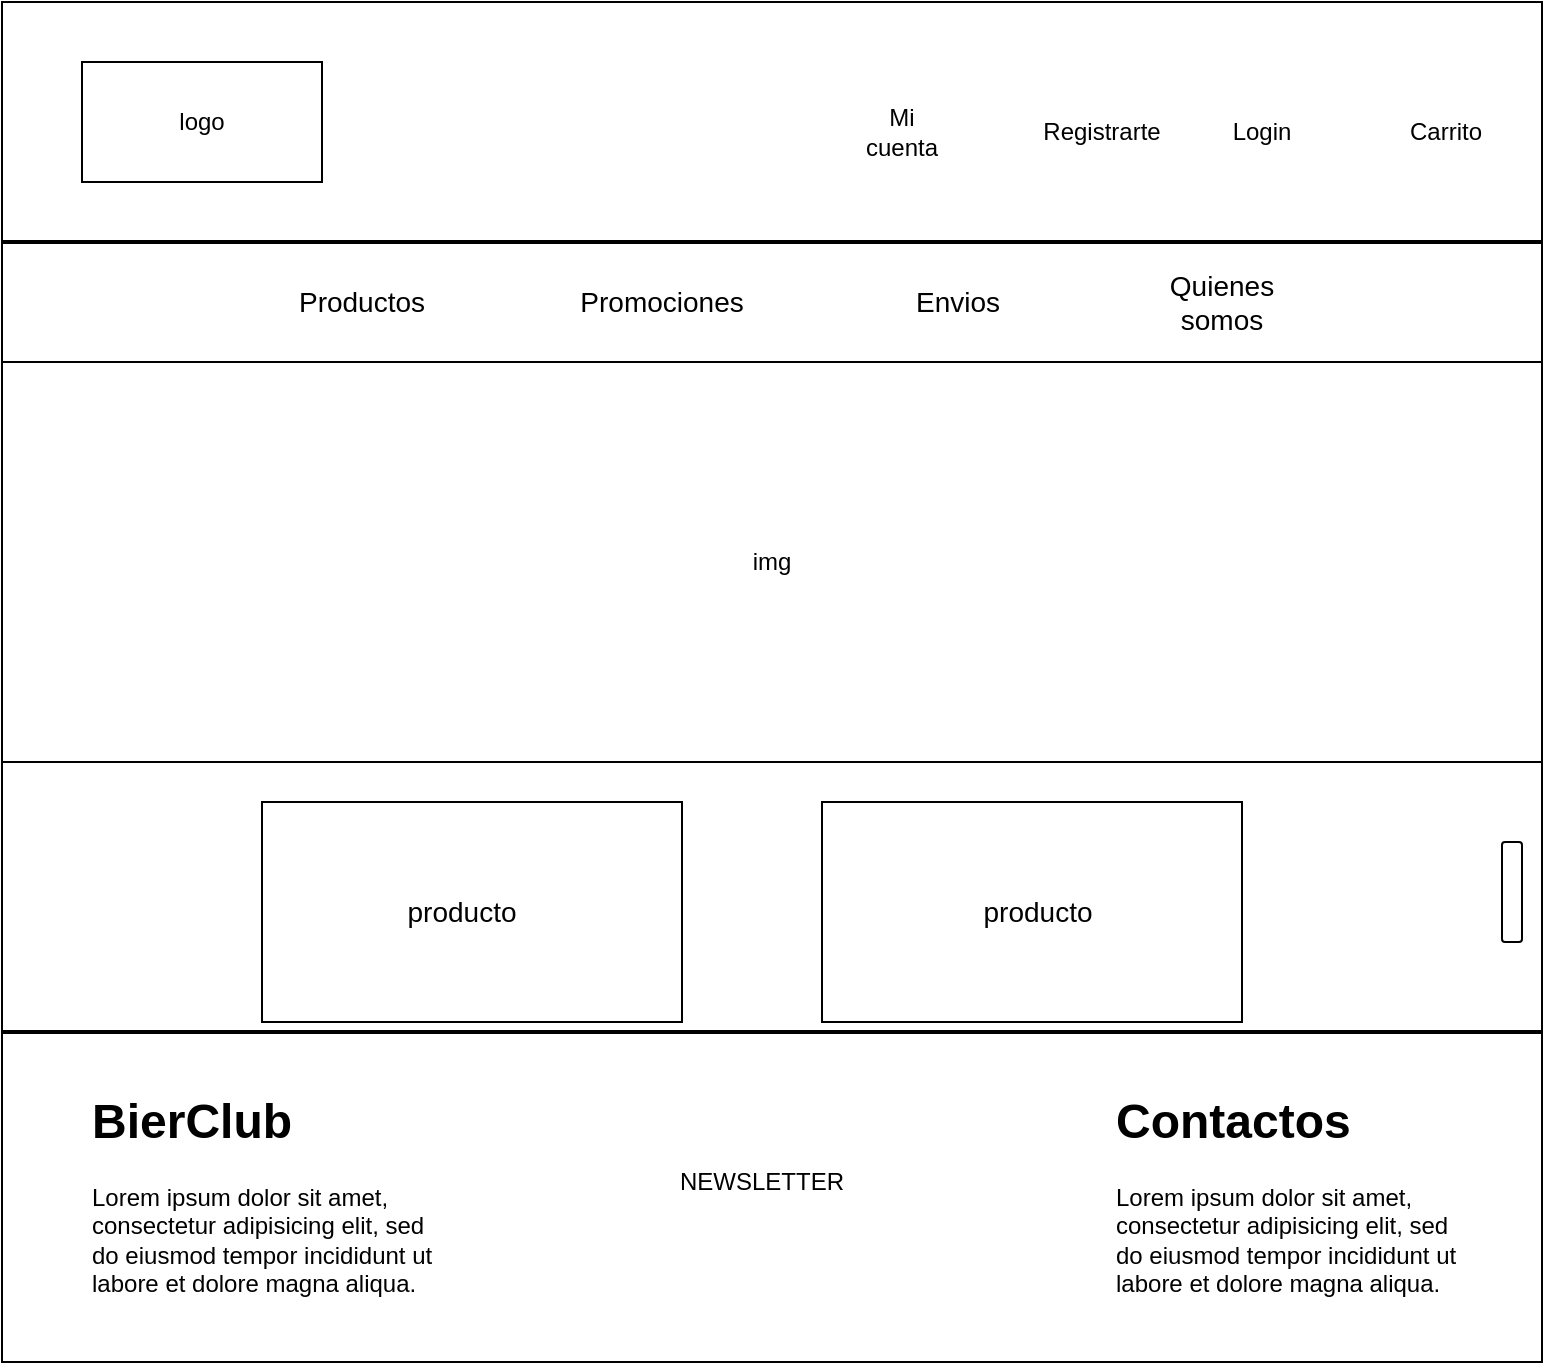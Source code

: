 <mxfile version="13.7.3" type="github" pages="3">
  <diagram id="8xFWuWoWZXZODXvIvCIx" name="Page-1">
    <mxGraphModel dx="2012" dy="635" grid="1" gridSize="10" guides="1" tooltips="1" connect="1" arrows="1" fold="1" page="1" pageScale="1" pageWidth="827" pageHeight="1169" math="0" shadow="0">
      <root>
        <mxCell id="0" />
        <mxCell id="1" parent="0" />
        <mxCell id="pUsugu5z9x-mIwL4RdqN-23" value="" style="rounded=0;whiteSpace=wrap;html=1;" vertex="1" parent="1">
          <mxGeometry x="-720" y="80" width="770" height="680" as="geometry" />
        </mxCell>
        <mxCell id="pUsugu5z9x-mIwL4RdqN-2" value="" style="rounded=0;whiteSpace=wrap;html=1;" vertex="1" parent="1">
          <mxGeometry x="-680" y="110" width="120" height="60" as="geometry" />
        </mxCell>
        <mxCell id="pUsugu5z9x-mIwL4RdqN-3" value="logo" style="text;html=1;strokeColor=none;fillColor=none;align=center;verticalAlign=middle;whiteSpace=wrap;rounded=0;" vertex="1" parent="1">
          <mxGeometry x="-655" y="122.5" width="70" height="35" as="geometry" />
        </mxCell>
        <mxCell id="pUsugu5z9x-mIwL4RdqN-5" value="Registrarte" style="text;html=1;strokeColor=none;fillColor=none;align=center;verticalAlign=middle;whiteSpace=wrap;rounded=0;" vertex="1" parent="1">
          <mxGeometry x="-190" y="135" width="40" height="20" as="geometry" />
        </mxCell>
        <mxCell id="pUsugu5z9x-mIwL4RdqN-6" value="Login" style="text;html=1;strokeColor=none;fillColor=none;align=center;verticalAlign=middle;whiteSpace=wrap;rounded=0;" vertex="1" parent="1">
          <mxGeometry x="-110" y="135" width="40" height="20" as="geometry" />
        </mxCell>
        <mxCell id="pUsugu5z9x-mIwL4RdqN-8" value="Mi cuenta" style="text;html=1;strokeColor=none;fillColor=none;align=center;verticalAlign=middle;whiteSpace=wrap;rounded=0;" vertex="1" parent="1">
          <mxGeometry x="-290" y="135" width="40" height="20" as="geometry" />
        </mxCell>
        <mxCell id="pUsugu5z9x-mIwL4RdqN-9" value="Carrito" style="text;html=1;strokeColor=none;fillColor=none;align=center;verticalAlign=middle;whiteSpace=wrap;rounded=0;" vertex="1" parent="1">
          <mxGeometry x="-18" y="135" width="40" height="20" as="geometry" />
        </mxCell>
        <mxCell id="pUsugu5z9x-mIwL4RdqN-13" value="" style="rounded=0;whiteSpace=wrap;html=1;" vertex="1" parent="1">
          <mxGeometry x="-720" y="260" width="770" height="200" as="geometry" />
        </mxCell>
        <mxCell id="pUsugu5z9x-mIwL4RdqN-17" value="&lt;h1&gt;BierClub&lt;/h1&gt;&lt;p&gt;Lorem ipsum dolor sit amet, consectetur adipisicing elit, sed do eiusmod tempor incididunt ut labore et dolore magna aliqua.&lt;/p&gt;" style="text;html=1;strokeColor=none;fillColor=none;spacing=5;spacingTop=-20;whiteSpace=wrap;overflow=hidden;rounded=0;" vertex="1" parent="1">
          <mxGeometry x="-680" y="620" width="190" height="120" as="geometry" />
        </mxCell>
        <mxCell id="pUsugu5z9x-mIwL4RdqN-18" value="NEWSLETTER" style="text;html=1;strokeColor=none;fillColor=none;align=center;verticalAlign=middle;whiteSpace=wrap;rounded=0;" vertex="1" parent="1">
          <mxGeometry x="-360" y="660" width="40" height="20" as="geometry" />
        </mxCell>
        <mxCell id="pUsugu5z9x-mIwL4RdqN-19" value="&lt;h1&gt;Contactos&lt;/h1&gt;&lt;p&gt;Lorem ipsum dolor sit amet, consectetur adipisicing elit, sed do eiusmod tempor incididunt ut labore et dolore magna aliqua.&lt;/p&gt;" style="text;html=1;strokeColor=none;fillColor=none;spacing=5;spacingTop=-20;whiteSpace=wrap;overflow=hidden;rounded=0;" vertex="1" parent="1">
          <mxGeometry x="-168" y="620" width="190" height="120" as="geometry" />
        </mxCell>
        <mxCell id="pUsugu5z9x-mIwL4RdqN-34" value="" style="line;strokeWidth=2;html=1;" vertex="1" parent="1">
          <mxGeometry x="-720" y="195" width="770" height="10" as="geometry" />
        </mxCell>
        <mxCell id="pUsugu5z9x-mIwL4RdqN-35" value="img" style="text;html=1;strokeColor=none;fillColor=none;align=center;verticalAlign=middle;whiteSpace=wrap;rounded=0;" vertex="1" parent="1">
          <mxGeometry x="-355" y="350" width="40" height="20" as="geometry" />
        </mxCell>
        <mxCell id="pUsugu5z9x-mIwL4RdqN-7" value="Productos" style="text;html=1;strokeColor=none;fillColor=none;align=center;verticalAlign=middle;whiteSpace=wrap;rounded=0;fontSize=14;" vertex="1" parent="1">
          <mxGeometry x="-560" y="220" width="40" height="20" as="geometry" />
        </mxCell>
        <mxCell id="pUsugu5z9x-mIwL4RdqN-10" value="Promociones" style="text;html=1;strokeColor=none;fillColor=none;align=center;verticalAlign=middle;whiteSpace=wrap;rounded=0;fontSize=14;" vertex="1" parent="1">
          <mxGeometry x="-410" y="220" width="40" height="20" as="geometry" />
        </mxCell>
        <mxCell id="pUsugu5z9x-mIwL4RdqN-11" value="Envios" style="text;html=1;strokeColor=none;fillColor=none;align=center;verticalAlign=middle;whiteSpace=wrap;rounded=0;fontSize=14;" vertex="1" parent="1">
          <mxGeometry x="-262" y="220" width="40" height="20" as="geometry" />
        </mxCell>
        <mxCell id="pUsugu5z9x-mIwL4RdqN-16" value="Quienes somos" style="text;html=1;strokeColor=none;fillColor=none;align=center;verticalAlign=middle;whiteSpace=wrap;rounded=0;fontSize=14;" vertex="1" parent="1">
          <mxGeometry x="-130" y="220" width="40" height="20" as="geometry" />
        </mxCell>
        <mxCell id="pUsugu5z9x-mIwL4RdqN-37" value="" style="line;strokeWidth=2;html=1;fontSize=14;" vertex="1" parent="1">
          <mxGeometry x="-720" y="590" width="770" height="10" as="geometry" />
        </mxCell>
        <mxCell id="pUsugu5z9x-mIwL4RdqN-40" value="" style="rounded=0;whiteSpace=wrap;html=1;fontSize=14;" vertex="1" parent="1">
          <mxGeometry x="-590" y="480" width="210" height="110" as="geometry" />
        </mxCell>
        <mxCell id="pUsugu5z9x-mIwL4RdqN-42" value="" style="rounded=0;whiteSpace=wrap;html=1;fontSize=14;" vertex="1" parent="1">
          <mxGeometry x="-310" y="480" width="210" height="110" as="geometry" />
        </mxCell>
        <mxCell id="pUsugu5z9x-mIwL4RdqN-43" value="producto" style="text;html=1;strokeColor=none;fillColor=none;align=center;verticalAlign=middle;whiteSpace=wrap;rounded=0;fontSize=14;" vertex="1" parent="1">
          <mxGeometry x="-222" y="525" width="40" height="20" as="geometry" />
        </mxCell>
        <mxCell id="pUsugu5z9x-mIwL4RdqN-44" value="producto" style="text;html=1;strokeColor=none;fillColor=none;align=center;verticalAlign=middle;whiteSpace=wrap;rounded=0;fontSize=14;" vertex="1" parent="1">
          <mxGeometry x="-510" y="525" width="40" height="20" as="geometry" />
        </mxCell>
        <mxCell id="WCyBkkeFmcTxQVkQnolJ-1" value="" style="rounded=1;whiteSpace=wrap;html=1;fontSize=14;" vertex="1" parent="1">
          <mxGeometry x="30" y="500" width="10" height="50" as="geometry" />
        </mxCell>
      </root>
    </mxGraphModel>
  </diagram>
  <diagram id="7aRPQQMCwWmVL5ilQcdY" name="Page-2">
    <mxGraphModel dx="2500" dy="896" grid="1" gridSize="10" guides="1" tooltips="1" connect="1" arrows="1" fold="1" page="1" pageScale="1" pageWidth="827" pageHeight="1169" math="0" shadow="0">
      <root>
        <mxCell id="Ubl2RvmbOQjZFFbFElKq-0" />
        <mxCell id="Ubl2RvmbOQjZFFbFElKq-1" parent="Ubl2RvmbOQjZFFbFElKq-0" />
        <mxCell id="Ubl2RvmbOQjZFFbFElKq-98" value="" style="rounded=0;whiteSpace=wrap;html=1;fontSize=14;" vertex="1" parent="Ubl2RvmbOQjZFFbFElKq-1">
          <mxGeometry x="-410" y="840" width="770" height="600" as="geometry" />
        </mxCell>
        <mxCell id="Ubl2RvmbOQjZFFbFElKq-83" value="" style="ellipse;whiteSpace=wrap;html=1;" vertex="1" parent="Ubl2RvmbOQjZFFbFElKq-1">
          <mxGeometry x="-223.21" y="870" width="102" height="80" as="geometry" />
        </mxCell>
        <mxCell id="Ubl2RvmbOQjZFFbFElKq-97" value="img logo" style="text;html=1;strokeColor=none;fillColor=none;align=center;verticalAlign=middle;whiteSpace=wrap;rounded=0;" vertex="1" parent="Ubl2RvmbOQjZFFbFElKq-1">
          <mxGeometry x="-189.21" y="900" width="34.0" height="20" as="geometry" />
        </mxCell>
        <mxCell id="g9XIiDjtYgI9VR7dzLJd-0" value="" style="line;strokeWidth=2;html=1;" vertex="1" parent="Ubl2RvmbOQjZFFbFElKq-1">
          <mxGeometry x="-343" y="917.143" width="30" height="2.857" as="geometry" />
        </mxCell>
        <mxCell id="g9XIiDjtYgI9VR7dzLJd-1" value="" style="line;strokeWidth=2;html=1;" vertex="1" parent="Ubl2RvmbOQjZFFbFElKq-1">
          <mxGeometry x="-343" y="908.571" width="30" height="2.857" as="geometry" />
        </mxCell>
        <mxCell id="g9XIiDjtYgI9VR7dzLJd-2" value="" style="line;strokeWidth=2;html=1;" vertex="1" parent="Ubl2RvmbOQjZFFbFElKq-1">
          <mxGeometry x="-343" y="900" width="30" height="2.857" as="geometry" />
        </mxCell>
        <mxCell id="Ubl2RvmbOQjZFFbFElKq-57" value="" style="shape=actor;whiteSpace=wrap;html=1;" vertex="1" parent="Ubl2RvmbOQjZFFbFElKq-1">
          <mxGeometry x="70.1" y="880" width="33.9" height="60" as="geometry" />
        </mxCell>
        <mxCell id="Ubl2RvmbOQjZFFbFElKq-58" value="Mi cuenta" style="text;html=1;strokeColor=none;fillColor=none;align=center;verticalAlign=middle;whiteSpace=wrap;rounded=0;" vertex="1" parent="Ubl2RvmbOQjZFFbFElKq-1">
          <mxGeometry x="70.0" y="915" width="34.0" height="20" as="geometry" />
        </mxCell>
        <mxCell id="Ubl2RvmbOQjZFFbFElKq-85" value="" style="rounded=1;whiteSpace=wrap;html=1;" vertex="1" parent="Ubl2RvmbOQjZFFbFElKq-1">
          <mxGeometry x="126.1" y="865" width="68.0" height="80" as="geometry" />
        </mxCell>
        <mxCell id="Ubl2RvmbOQjZFFbFElKq-86" value="Registrarte" style="text;html=1;strokeColor=none;fillColor=none;align=center;verticalAlign=middle;whiteSpace=wrap;rounded=0;" vertex="1" parent="Ubl2RvmbOQjZFFbFElKq-1">
          <mxGeometry x="143.1" y="885" width="34.0" height="20" as="geometry" />
        </mxCell>
        <mxCell id="Ubl2RvmbOQjZFFbFElKq-87" value="Login" style="text;html=1;strokeColor=none;fillColor=none;align=center;verticalAlign=middle;whiteSpace=wrap;rounded=0;" vertex="1" parent="Ubl2RvmbOQjZFFbFElKq-1">
          <mxGeometry x="143.1" y="915" width="34.0" height="20" as="geometry" />
        </mxCell>
        <mxCell id="Ubl2RvmbOQjZFFbFElKq-89" value="" style="ellipse;whiteSpace=wrap;html=1;" vertex="1" parent="Ubl2RvmbOQjZFFbFElKq-1">
          <mxGeometry x="211.1" y="870" width="102" height="80" as="geometry" />
        </mxCell>
        <mxCell id="Ubl2RvmbOQjZFFbFElKq-90" value="Img Carrito" style="text;html=1;strokeColor=none;fillColor=none;align=center;verticalAlign=middle;whiteSpace=wrap;rounded=0;" vertex="1" parent="Ubl2RvmbOQjZFFbFElKq-1">
          <mxGeometry x="245.1" y="900" width="34.0" height="20" as="geometry" />
        </mxCell>
        <mxCell id="g9XIiDjtYgI9VR7dzLJd-3" value="" style="line;strokeWidth=2;html=1;" vertex="1" parent="Ubl2RvmbOQjZFFbFElKq-1">
          <mxGeometry x="-410" y="970" width="770" height="10" as="geometry" />
        </mxCell>
        <mxCell id="g9XIiDjtYgI9VR7dzLJd-17" value="" style="group" vertex="1" connectable="0" parent="Ubl2RvmbOQjZFFbFElKq-1">
          <mxGeometry x="-270.67" y="1070" width="236.97" height="179.4" as="geometry" />
        </mxCell>
        <mxCell id="g9XIiDjtYgI9VR7dzLJd-7" value="" style="rounded=1;whiteSpace=wrap;html=1;rotation=90;" vertex="1" parent="g9XIiDjtYgI9VR7dzLJd-17">
          <mxGeometry x="14.504" y="-12.512" width="207.963" height="204.423" as="geometry" />
        </mxCell>
        <mxCell id="g9XIiDjtYgI9VR7dzLJd-8" value="" style="endArrow=none;html=1;entryX=0.75;entryY=0;entryDx=0;entryDy=0;exitX=0.75;exitY=1;exitDx=0;exitDy=0;" edge="1" parent="g9XIiDjtYgI9VR7dzLJd-17" source="g9XIiDjtYgI9VR7dzLJd-7" target="g9XIiDjtYgI9VR7dzLJd-7">
          <mxGeometry width="50" height="50" relative="1" as="geometry">
            <mxPoint x="14.504" y="142.167" as="sourcePoint" />
            <mxPoint x="80.819" y="81.948" as="targetPoint" />
          </mxGeometry>
        </mxCell>
        <mxCell id="g9XIiDjtYgI9VR7dzLJd-9" value="Precio" style="text;html=1;strokeColor=none;fillColor=none;align=center;verticalAlign=middle;whiteSpace=wrap;rounded=0;" vertex="1" parent="g9XIiDjtYgI9VR7dzLJd-17">
          <mxGeometry x="84.309" y="152.793" width="46.537" height="23.615" as="geometry" />
        </mxCell>
        <mxCell id="g9XIiDjtYgI9VR7dzLJd-18" value="" style="group" vertex="1" connectable="0" parent="Ubl2RvmbOQjZFFbFElKq-1">
          <mxGeometry y="1070" width="236.97" height="179.4" as="geometry" />
        </mxCell>
        <mxCell id="g9XIiDjtYgI9VR7dzLJd-19" value="" style="rounded=1;whiteSpace=wrap;html=1;rotation=90;" vertex="1" parent="g9XIiDjtYgI9VR7dzLJd-18">
          <mxGeometry x="14.504" y="-12.512" width="207.963" height="204.423" as="geometry" />
        </mxCell>
        <mxCell id="g9XIiDjtYgI9VR7dzLJd-20" value="" style="endArrow=none;html=1;entryX=0.75;entryY=0;entryDx=0;entryDy=0;exitX=0.75;exitY=1;exitDx=0;exitDy=0;" edge="1" parent="g9XIiDjtYgI9VR7dzLJd-18" source="g9XIiDjtYgI9VR7dzLJd-19" target="g9XIiDjtYgI9VR7dzLJd-19">
          <mxGeometry width="50" height="50" relative="1" as="geometry">
            <mxPoint x="14.504" y="142.167" as="sourcePoint" />
            <mxPoint x="80.819" y="81.948" as="targetPoint" />
          </mxGeometry>
        </mxCell>
        <mxCell id="g9XIiDjtYgI9VR7dzLJd-21" value="Precio" style="text;html=1;strokeColor=none;fillColor=none;align=center;verticalAlign=middle;whiteSpace=wrap;rounded=0;" vertex="1" parent="g9XIiDjtYgI9VR7dzLJd-18">
          <mxGeometry x="84.309" y="152.793" width="46.537" height="23.615" as="geometry" />
        </mxCell>
        <mxCell id="g9XIiDjtYgI9VR7dzLJd-22" value="" style="rounded=1;whiteSpace=wrap;html=1;fontSize=14;arcSize=50;" vertex="1" parent="Ubl2RvmbOQjZFFbFElKq-1">
          <mxGeometry x="-223.21" y="980" width="421.97" height="40" as="geometry" />
        </mxCell>
        <mxCell id="g9XIiDjtYgI9VR7dzLJd-23" value="Que estas buscando?" style="text;html=1;strokeColor=none;fillColor=none;align=center;verticalAlign=middle;whiteSpace=wrap;rounded=0;fontSize=14;" vertex="1" parent="Ubl2RvmbOQjZFFbFElKq-1">
          <mxGeometry x="-96.03" y="990" width="160" height="20" as="geometry" />
        </mxCell>
        <mxCell id="g9XIiDjtYgI9VR7dzLJd-24" value="" style="line;strokeWidth=2;html=1;" vertex="1" parent="Ubl2RvmbOQjZFFbFElKq-1">
          <mxGeometry x="-410" y="1310" width="770" height="10" as="geometry" />
        </mxCell>
        <mxCell id="g9XIiDjtYgI9VR7dzLJd-25" value="NEWSLETTER" style="text;html=1;strokeColor=none;fillColor=none;align=center;verticalAlign=middle;whiteSpace=wrap;rounded=0;" vertex="1" parent="Ubl2RvmbOQjZFFbFElKq-1">
          <mxGeometry x="-38.704" y="1356.364" width="27.407" height="12.727" as="geometry" />
        </mxCell>
        <mxCell id="g9XIiDjtYgI9VR7dzLJd-26" value="" style="rounded=1;whiteSpace=wrap;html=1;" vertex="1" parent="Ubl2RvmbOQjZFFbFElKq-1">
          <mxGeometry x="-395" y="1350" width="143.889" height="70" as="geometry" />
        </mxCell>
        <mxCell id="g9XIiDjtYgI9VR7dzLJd-27" value="&lt;h1&gt;BierClub&lt;/h1&gt;&lt;p&gt;Lorem ipsum dolor sit amet, consectetur adipisicing elit, sed do eiusmod tempor incididunt ut labore et dolore magna aliqua.&lt;/p&gt;" style="text;html=1;strokeColor=none;fillColor=none;spacing=5;spacingTop=-20;whiteSpace=wrap;overflow=hidden;rounded=0;" vertex="1" parent="Ubl2RvmbOQjZFFbFElKq-1">
          <mxGeometry x="-391.574" y="1350" width="125.953" height="63.636" as="geometry" />
        </mxCell>
        <mxCell id="g9XIiDjtYgI9VR7dzLJd-28" value="" style="rounded=1;whiteSpace=wrap;html=1;" vertex="1" parent="Ubl2RvmbOQjZFFbFElKq-1">
          <mxGeometry x="-134.198" y="1375.455" width="225.679" height="19.091" as="geometry" />
        </mxCell>
        <mxCell id="g9XIiDjtYgI9VR7dzLJd-29" value="" style="rounded=1;whiteSpace=wrap;html=1;" vertex="1" parent="Ubl2RvmbOQjZFFbFElKq-1">
          <mxGeometry x="193.834" y="1350" width="151.166" height="70" as="geometry" />
        </mxCell>
        <mxCell id="g9XIiDjtYgI9VR7dzLJd-30" value="&lt;h1&gt;Contactos&lt;/h1&gt;&lt;p&gt;Lorem ipsum dolor sit amet, consectetur adipisicing elit, sed do eiusmod tempor incididunt ut labore et dolore magna aliqua.&lt;/p&gt;" style="text;html=1;strokeColor=none;fillColor=none;spacing=5;spacingTop=-20;whiteSpace=wrap;overflow=hidden;rounded=0;" vertex="1" parent="Ubl2RvmbOQjZFFbFElKq-1">
          <mxGeometry x="213.267" y="1350" width="112.298" height="70" as="geometry" />
        </mxCell>
        <mxCell id="g9XIiDjtYgI9VR7dzLJd-32" value="" style="rounded=1;whiteSpace=wrap;html=1;fontSize=14;rotation=90;" vertex="1" parent="Ubl2RvmbOQjZFFbFElKq-1">
          <mxGeometry x="310" y="1140" width="80" height="10" as="geometry" />
        </mxCell>
      </root>
    </mxGraphModel>
  </diagram>
  <diagram id="u51rovn_yLldoNiTvJeS" name="Page-3">
    <mxGraphModel dx="2858" dy="1089" grid="1" gridSize="10" guides="1" tooltips="1" connect="1" arrows="1" fold="1" page="1" pageScale="1" pageWidth="827" pageHeight="1169" math="0" shadow="0">
      <root>
        <mxCell id="7-BUgE6l9A-gtYwP11fS-0" />
        <mxCell id="7-BUgE6l9A-gtYwP11fS-1" parent="7-BUgE6l9A-gtYwP11fS-0" />
        <mxCell id="cdsCU5NvEpyaERynTo7--48" value="" style="group" vertex="1" connectable="0" parent="7-BUgE6l9A-gtYwP11fS-1">
          <mxGeometry x="-660" y="30" width="770" height="950" as="geometry" />
        </mxCell>
        <mxCell id="cdsCU5NvEpyaERynTo7--0" value="" style="group" vertex="1" connectable="0" parent="cdsCU5NvEpyaERynTo7--48">
          <mxGeometry width="770" height="950" as="geometry" />
        </mxCell>
        <mxCell id="cdsCU5NvEpyaERynTo7--1" value="" style="rounded=0;whiteSpace=wrap;html=1;direction=west;" vertex="1" parent="cdsCU5NvEpyaERynTo7--0">
          <mxGeometry width="770" height="722.396" as="geometry" />
        </mxCell>
        <mxCell id="cdsCU5NvEpyaERynTo7--5" value="" style="rounded=0;whiteSpace=wrap;html=1;" vertex="1" parent="cdsCU5NvEpyaERynTo7--0">
          <mxGeometry y="633.333" width="770" height="316.667" as="geometry" />
        </mxCell>
        <mxCell id="cdsCU5NvEpyaERynTo7--7" value="NEWSLETTER" style="text;html=1;strokeColor=none;fillColor=none;align=center;verticalAlign=middle;whiteSpace=wrap;rounded=0;fontSize=22;" vertex="1" parent="cdsCU5NvEpyaERynTo7--0">
          <mxGeometry x="381.997" y="663.021" width="25.667" height="19.792" as="geometry" />
        </mxCell>
        <mxCell id="cdsCU5NvEpyaERynTo7--8" value="" style="shape=actor;whiteSpace=wrap;html=1;" vertex="1" parent="cdsCU5NvEpyaERynTo7--0">
          <mxGeometry x="437.7" y="37.11" width="42.3" height="64.32" as="geometry" />
        </mxCell>
        <mxCell id="cdsCU5NvEpyaERynTo7--9" value="Mi cuenta" style="text;html=1;strokeColor=none;fillColor=none;align=center;verticalAlign=middle;whiteSpace=wrap;rounded=0;" vertex="1" parent="cdsCU5NvEpyaERynTo7--0">
          <mxGeometry x="440.0" y="72.677" width="25.667" height="19.792" as="geometry" />
        </mxCell>
        <mxCell id="cdsCU5NvEpyaERynTo7--22" value="" style="ellipse;whiteSpace=wrap;html=1;" vertex="1" parent="cdsCU5NvEpyaERynTo7--0">
          <mxGeometry x="166.638" y="34.525" width="77" height="79.167" as="geometry" />
        </mxCell>
        <mxCell id="cdsCU5NvEpyaERynTo7--23" value="" style="line;strokeWidth=2;html=1;" vertex="1" parent="cdsCU5NvEpyaERynTo7--0">
          <mxGeometry y="128.646" width="770" height="9.896" as="geometry" />
        </mxCell>
        <mxCell id="cdsCU5NvEpyaERynTo7--25" value="Registrarte" style="text;html=1;strokeColor=none;fillColor=none;align=center;verticalAlign=middle;whiteSpace=wrap;rounded=0;" vertex="1" parent="cdsCU5NvEpyaERynTo7--0">
          <mxGeometry x="520.353" y="72.679" width="25.667" height="19.792" as="geometry" />
        </mxCell>
        <mxCell id="cdsCU5NvEpyaERynTo7--26" value="Login" style="text;html=1;strokeColor=none;fillColor=none;align=center;verticalAlign=middle;whiteSpace=wrap;rounded=0;" vertex="1" parent="cdsCU5NvEpyaERynTo7--0">
          <mxGeometry x="610.003" y="72.787" width="25.667" height="19.792" as="geometry" />
        </mxCell>
        <mxCell id="cdsCU5NvEpyaERynTo7--28" value="" style="ellipse;whiteSpace=wrap;html=1;" vertex="1" parent="cdsCU5NvEpyaERynTo7--0">
          <mxGeometry x="680.167" y="34.635" width="77" height="79.167" as="geometry" />
        </mxCell>
        <mxCell id="cdsCU5NvEpyaERynTo7--29" value="Img Carrito" style="text;html=1;strokeColor=none;fillColor=none;align=center;verticalAlign=middle;whiteSpace=wrap;rounded=0;" vertex="1" parent="cdsCU5NvEpyaERynTo7--0">
          <mxGeometry x="705.833" y="64.323" width="25.667" height="19.792" as="geometry" />
        </mxCell>
        <mxCell id="cdsCU5NvEpyaERynTo7--31" value="&lt;h1&gt;BierClub&lt;/h1&gt;&lt;p&gt;Lorem ipsum dolor sit amet, consectetur adipisicing elit, sed do eiusmod tempor incididunt ut labore et dolore magna aliqua.&lt;/p&gt;" style="text;html=1;strokeColor=none;fillColor=none;spacing=5;spacingTop=-20;whiteSpace=wrap;overflow=hidden;rounded=0;" vertex="1" parent="cdsCU5NvEpyaERynTo7--0">
          <mxGeometry x="51.333" y="811.458" width="121.917" height="118.75" as="geometry" />
        </mxCell>
        <mxCell id="cdsCU5NvEpyaERynTo7--32" value="" style="rounded=1;whiteSpace=wrap;html=1;" vertex="1" parent="cdsCU5NvEpyaERynTo7--0">
          <mxGeometry x="240.627" y="722.396" width="295.167" height="39.583" as="geometry" />
        </mxCell>
        <mxCell id="cdsCU5NvEpyaERynTo7--33" value="&lt;h1&gt;Contactos&lt;/h1&gt;&lt;p&gt;Lorem ipsum dolor sit amet, consectetur adipisicing elit, sed do eiusmod tempor incididunt ut labore et dolore magna aliqua.&lt;/p&gt;" style="text;html=1;strokeColor=none;fillColor=none;spacing=5;spacingTop=-20;whiteSpace=wrap;overflow=hidden;rounded=0;" vertex="1" parent="cdsCU5NvEpyaERynTo7--0">
          <mxGeometry x="599.317" y="811.458" width="121.917" height="118.75" as="geometry" />
        </mxCell>
        <mxCell id="cdsCU5NvEpyaERynTo7--34" value="" style="line;strokeWidth=2;html=1;" vertex="1" parent="cdsCU5NvEpyaERynTo7--0">
          <mxGeometry y="791.667" width="770" height="9.896" as="geometry" />
        </mxCell>
        <mxCell id="cdsCU5NvEpyaERynTo7--35" value="SEGUINOS" style="text;html=1;strokeColor=none;fillColor=none;align=center;verticalAlign=middle;whiteSpace=wrap;rounded=0;fontSize=22;" vertex="1" parent="cdsCU5NvEpyaERynTo7--0">
          <mxGeometry x="375.375" y="831.25" width="25.667" height="19.792" as="geometry" />
        </mxCell>
        <mxCell id="cdsCU5NvEpyaERynTo7--36" value="face" style="text;html=1;strokeColor=none;fillColor=none;align=center;verticalAlign=middle;whiteSpace=wrap;rounded=0;fontSize=22;" vertex="1" parent="cdsCU5NvEpyaERynTo7--0">
          <mxGeometry x="343.292" y="880.729" width="25.667" height="19.792" as="geometry" />
        </mxCell>
        <mxCell id="cdsCU5NvEpyaERynTo7--37" value="ig" style="text;html=1;strokeColor=none;fillColor=none;align=center;verticalAlign=middle;whiteSpace=wrap;rounded=0;fontSize=22;" vertex="1" parent="cdsCU5NvEpyaERynTo7--0">
          <mxGeometry x="375.375" y="880.729" width="25.667" height="19.792" as="geometry" />
        </mxCell>
        <mxCell id="cdsCU5NvEpyaERynTo7--38" value="wpp" style="text;html=1;strokeColor=none;fillColor=none;align=center;verticalAlign=middle;whiteSpace=wrap;rounded=0;fontSize=22;" vertex="1" parent="cdsCU5NvEpyaERynTo7--0">
          <mxGeometry x="413.875" y="880.729" width="25.667" height="19.792" as="geometry" />
        </mxCell>
        <mxCell id="cdsCU5NvEpyaERynTo7--39" value="" style="rounded=0;whiteSpace=wrap;html=1;fontSize=22;" vertex="1" parent="cdsCU5NvEpyaERynTo7--0">
          <mxGeometry y="128.646" width="770" height="296.875" as="geometry" />
        </mxCell>
        <mxCell id="cdsCU5NvEpyaERynTo7--40" value="img" style="text;html=1;strokeColor=none;fillColor=none;align=center;verticalAlign=middle;whiteSpace=wrap;rounded=0;fontSize=22;" vertex="1" parent="cdsCU5NvEpyaERynTo7--0">
          <mxGeometry x="368.958" y="267.188" width="25.667" height="19.792" as="geometry" />
        </mxCell>
        <mxCell id="cdsCU5NvEpyaERynTo7--41" value="" style="ellipse;whiteSpace=wrap;html=1;fontSize=22;" vertex="1" parent="cdsCU5NvEpyaERynTo7--0">
          <mxGeometry x="365.75" y="405.729" width="6.417" height="9.896" as="geometry" />
        </mxCell>
        <mxCell id="cdsCU5NvEpyaERynTo7--42" value="" style="ellipse;whiteSpace=wrap;html=1;fontSize=22;" vertex="1" parent="cdsCU5NvEpyaERynTo7--0">
          <mxGeometry x="378.583" y="405.729" width="6.417" height="9.896" as="geometry" />
        </mxCell>
        <mxCell id="cdsCU5NvEpyaERynTo7--43" value="" style="ellipse;whiteSpace=wrap;html=1;fontSize=22;" vertex="1" parent="cdsCU5NvEpyaERynTo7--0">
          <mxGeometry x="391.622" y="405.729" width="6.417" height="9.896" as="geometry" />
        </mxCell>
        <mxCell id="cdsCU5NvEpyaERynTo7--46" value="" style="rounded=1;whiteSpace=wrap;html=1;fontSize=22;" vertex="1" parent="cdsCU5NvEpyaERynTo7--0">
          <mxGeometry x="757.167" y="435.417" width="7.058" height="59.375" as="geometry" />
        </mxCell>
        <mxCell id="cdsCU5NvEpyaERynTo7--47" value="logo" style="text;html=1;strokeColor=none;fillColor=none;align=center;verticalAlign=middle;whiteSpace=wrap;rounded=0;fontSize=22;" vertex="1" parent="cdsCU5NvEpyaERynTo7--0">
          <mxGeometry x="199.295" y="64.323" width="25.667" height="19.792" as="geometry" />
        </mxCell>
        <mxCell id="BiPPiq4DPCBct46tChDr-0" value="" style="line;strokeWidth=2;html=1;" vertex="1" parent="cdsCU5NvEpyaERynTo7--0">
          <mxGeometry x="69.46" y="81.253" width="30" height="2.857" as="geometry" />
        </mxCell>
        <mxCell id="BiPPiq4DPCBct46tChDr-1" value="" style="line;strokeWidth=2;html=1;" vertex="1" parent="cdsCU5NvEpyaERynTo7--0">
          <mxGeometry x="69.46" y="72.681" width="30" height="2.857" as="geometry" />
        </mxCell>
        <mxCell id="BiPPiq4DPCBct46tChDr-2" value="" style="line;strokeWidth=2;html=1;" vertex="1" parent="cdsCU5NvEpyaERynTo7--0">
          <mxGeometry x="69.46" y="64.11" width="30" height="2.857" as="geometry" />
        </mxCell>
        <mxCell id="BiPPiq4DPCBct46tChDr-3" value="" style="group" vertex="1" connectable="0" parent="cdsCU5NvEpyaERynTo7--0">
          <mxGeometry x="95.69" y="450" width="270.06" height="163.65" as="geometry" />
        </mxCell>
        <mxCell id="cdsCU5NvEpyaERynTo7--10" value="" style="rounded=1;whiteSpace=wrap;html=1;rotation=90;" vertex="1" parent="BiPPiq4DPCBct46tChDr-3">
          <mxGeometry x="44.632" y="-35.638" width="180.797" height="215.642" as="geometry" />
        </mxCell>
        <mxCell id="cdsCU5NvEpyaERynTo7--14" value="" style="endArrow=none;html=1;entryX=0.75;entryY=0;entryDx=0;entryDy=0;" edge="1" parent="BiPPiq4DPCBct46tChDr-3">
          <mxGeometry width="50" height="50" relative="1" as="geometry">
            <mxPoint x="44.632" y="127.529" as="sourcePoint" />
            <mxPoint x="222.586" y="127.844" as="targetPoint" />
          </mxGeometry>
        </mxCell>
        <mxCell id="cdsCU5NvEpyaERynTo7--18" value="Precio" style="text;html=1;strokeColor=none;fillColor=none;align=center;verticalAlign=middle;whiteSpace=wrap;rounded=0;" vertex="1" parent="BiPPiq4DPCBct46tChDr-3">
          <mxGeometry x="115.076" y="138.739" width="40.458" height="24.911" as="geometry" />
        </mxCell>
        <mxCell id="BiPPiq4DPCBct46tChDr-8" value="" style="group" vertex="1" connectable="0" parent="cdsCU5NvEpyaERynTo7--0">
          <mxGeometry x="401.04" y="450" width="270.06" height="163.65" as="geometry" />
        </mxCell>
        <mxCell id="BiPPiq4DPCBct46tChDr-9" value="" style="rounded=1;whiteSpace=wrap;html=1;rotation=90;" vertex="1" parent="BiPPiq4DPCBct46tChDr-8">
          <mxGeometry x="44.632" y="-35.638" width="180.797" height="215.642" as="geometry" />
        </mxCell>
        <mxCell id="BiPPiq4DPCBct46tChDr-10" value="" style="endArrow=none;html=1;entryX=0.75;entryY=0;entryDx=0;entryDy=0;" edge="1" parent="BiPPiq4DPCBct46tChDr-8">
          <mxGeometry width="50" height="50" relative="1" as="geometry">
            <mxPoint x="44.632" y="127.529" as="sourcePoint" />
            <mxPoint x="222.586" y="127.844" as="targetPoint" />
          </mxGeometry>
        </mxCell>
        <mxCell id="BiPPiq4DPCBct46tChDr-11" value="Precio" style="text;html=1;strokeColor=none;fillColor=none;align=center;verticalAlign=middle;whiteSpace=wrap;rounded=0;" vertex="1" parent="BiPPiq4DPCBct46tChDr-8">
          <mxGeometry x="115.076" y="138.739" width="40.458" height="24.911" as="geometry" />
        </mxCell>
        <mxCell id="K9KonwYc-yz4uuzX7eoC-2" value="" style="rounded=1;whiteSpace=wrap;html=1;arcSize=50;" vertex="1" parent="cdsCU5NvEpyaERynTo7--0">
          <mxGeometry x="115" y="141.04" width="540" height="20" as="geometry" />
        </mxCell>
        <mxCell id="K9KonwYc-yz4uuzX7eoC-3" value="Que estas buscando?" style="text;html=1;strokeColor=none;fillColor=none;align=center;verticalAlign=middle;whiteSpace=wrap;rounded=0;" vertex="1" parent="cdsCU5NvEpyaERynTo7--0">
          <mxGeometry x="291.222" y="138.54" width="244.0" height="15" as="geometry" />
        </mxCell>
      </root>
    </mxGraphModel>
  </diagram>
</mxfile>
